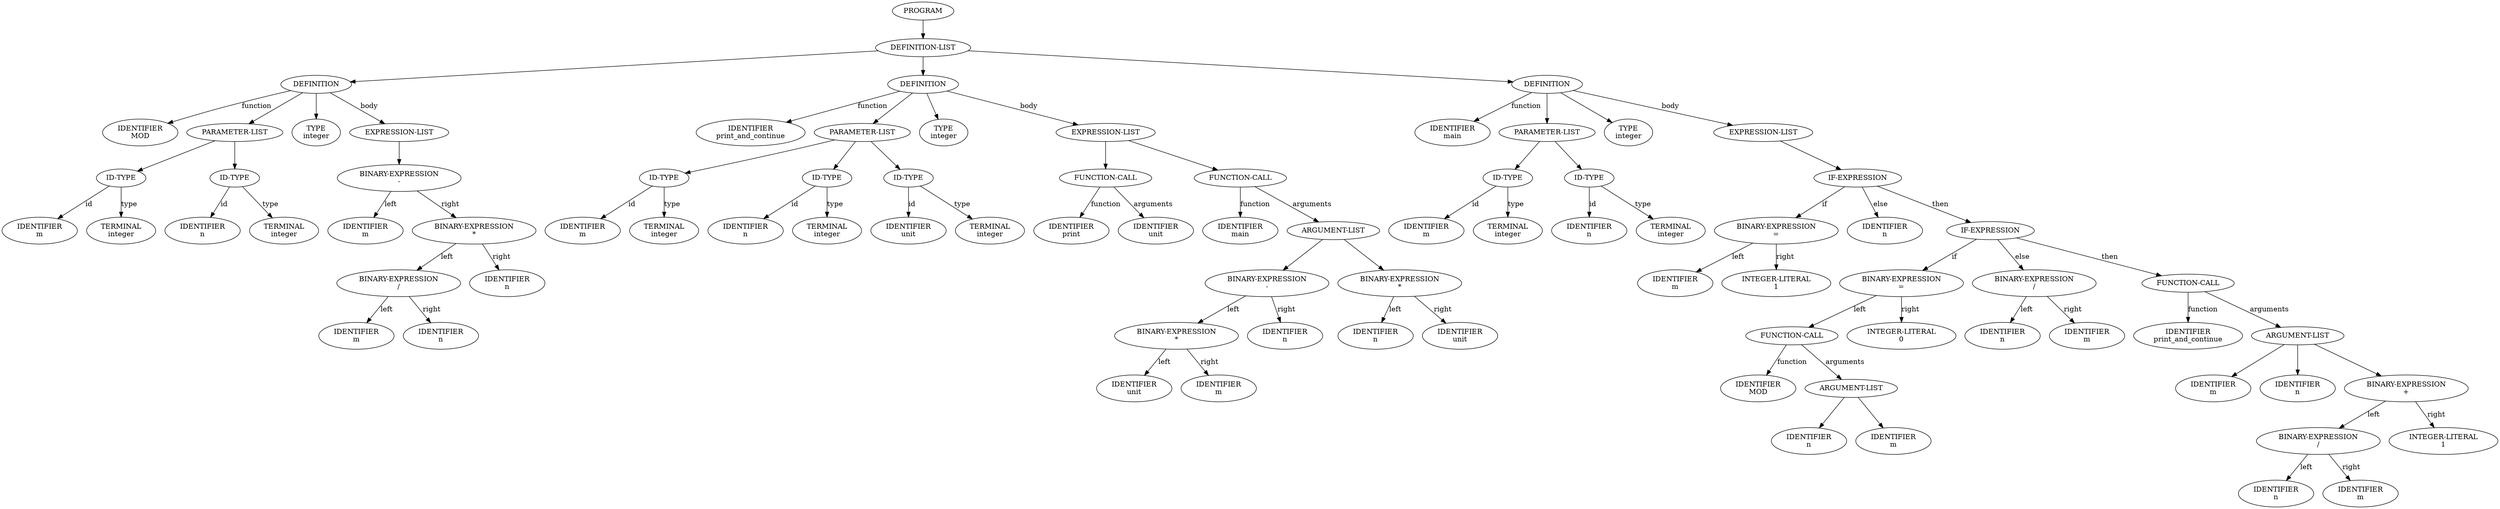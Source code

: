 digraph AST {
node0 [label="PROGRAM"]
node1 [label="DEFINITION-LIST"]
node2 [label="DEFINITION"]
node3 [label="IDENTIFIER\nMOD"]
node4 [label="PARAMETER-LIST"]
node5 [label="ID-TYPE"]
node6 [label="IDENTIFIER\nm"]
node7 [label="TERMINAL\ninteger"]
node8 [label="ID-TYPE"]
node9 [label="IDENTIFIER\nn"]
node10 [label="TERMINAL\ninteger"]
node11 [label="TYPE\ninteger"]
node12 [label="EXPRESSION-LIST"]
node13 [label="BINARY-EXPRESSION\n-"]
node14 [label="IDENTIFIER\nm"]
node15 [label="BINARY-EXPRESSION\n*"]
node16 [label="BINARY-EXPRESSION\n/"]
node17 [label="IDENTIFIER\nm"]
node18 [label="IDENTIFIER\nn"]
node19 [label="IDENTIFIER\nn"]
node20 [label="DEFINITION"]
node21 [label="IDENTIFIER\nprint_and_continue"]
node22 [label="PARAMETER-LIST"]
node23 [label="ID-TYPE"]
node24 [label="IDENTIFIER\nm"]
node25 [label="TERMINAL\ninteger"]
node26 [label="ID-TYPE"]
node27 [label="IDENTIFIER\nn"]
node28 [label="TERMINAL\ninteger"]
node29 [label="ID-TYPE"]
node30 [label="IDENTIFIER\nunit"]
node31 [label="TERMINAL\ninteger"]
node32 [label="TYPE\ninteger"]
node33 [label="EXPRESSION-LIST"]
node34 [label="FUNCTION-CALL"]
node35 [label="IDENTIFIER\nprint"]
node36 [label="IDENTIFIER\nunit"]
node37 [label="FUNCTION-CALL"]
node38 [label="IDENTIFIER\nmain"]
node39 [label="ARGUMENT-LIST"]
node40 [label="BINARY-EXPRESSION\n-"]
node41 [label="BINARY-EXPRESSION\n*"]
node42 [label="IDENTIFIER\nunit"]
node43 [label="IDENTIFIER\nm"]
node44 [label="IDENTIFIER\nn"]
node45 [label="BINARY-EXPRESSION\n*"]
node46 [label="IDENTIFIER\nn"]
node47 [label="IDENTIFIER\nunit"]
node48 [label="DEFINITION"]
node49 [label="IDENTIFIER\nmain"]
node50 [label="PARAMETER-LIST"]
node51 [label="ID-TYPE"]
node52 [label="IDENTIFIER\nm"]
node53 [label="TERMINAL\ninteger"]
node54 [label="ID-TYPE"]
node55 [label="IDENTIFIER\nn"]
node56 [label="TERMINAL\ninteger"]
node57 [label="TYPE\ninteger"]
node58 [label="EXPRESSION-LIST"]
node59 [label="IF-EXPRESSION"]
node60 [label="BINARY-EXPRESSION\n="]
node61 [label="IDENTIFIER\nm"]
node62 [label="INTEGER-LITERAL\n1"]
node63 [label="IDENTIFIER\nn"]
node64 [label="IF-EXPRESSION"]
node65 [label="BINARY-EXPRESSION\n="]
node66 [label="FUNCTION-CALL"]
node67 [label="IDENTIFIER\nMOD"]
node68 [label="ARGUMENT-LIST"]
node69 [label="IDENTIFIER\nn"]
node70 [label="IDENTIFIER\nm"]
node71 [label="INTEGER-LITERAL\n0"]
node72 [label="BINARY-EXPRESSION\n/"]
node73 [label="IDENTIFIER\nn"]
node74 [label="IDENTIFIER\nm"]
node75 [label="FUNCTION-CALL"]
node76 [label="IDENTIFIER\nprint_and_continue"]
node77 [label="ARGUMENT-LIST"]
node78 [label="IDENTIFIER\nm"]
node79 [label="IDENTIFIER\nn"]
node80 [label="BINARY-EXPRESSION\n+"]
node81 [label="BINARY-EXPRESSION\n/"]
node82 [label="IDENTIFIER\nn"]
node83 [label="IDENTIFIER\nm"]
node84 [label="INTEGER-LITERAL\n1"]
node2 -> node3 [label="function"]
node5 -> node6 [label="id"]
node5 -> node7 [label="type"]
node4 -> node5
node8 -> node9 [label="id"]
node8 -> node10 [label="type"]
node4 -> node8
node2 -> node4
node2 -> node11
node13 -> node14 [label="left"]
node16 -> node17 [label="left"]
node16 -> node18 [label="right"]
node15 -> node16 [label="left"]
node15 -> node19 [label="right"]
node13 -> node15 [label="right"]
node12 -> node13
node2 -> node12 [label="body"]
node1 -> node2
node20 -> node21 [label="function"]
node23 -> node24 [label="id"]
node23 -> node25 [label="type"]
node22 -> node23
node26 -> node27 [label="id"]
node26 -> node28 [label="type"]
node22 -> node26
node29 -> node30 [label="id"]
node29 -> node31 [label="type"]
node22 -> node29
node20 -> node22
node20 -> node32
node34 -> node35 [label="function"]
node34 -> node36 [label="arguments"]
node33 -> node34
node37 -> node38 [label="function"]
node41 -> node42 [label="left"]
node41 -> node43 [label="right"]
node40 -> node41 [label="left"]
node40 -> node44 [label="right"]
node39 -> node40
node45 -> node46 [label="left"]
node45 -> node47 [label="right"]
node39 -> node45
node37 -> node39 [label="arguments"]
node33 -> node37
node20 -> node33 [label="body"]
node1 -> node20
node48 -> node49 [label="function"]
node51 -> node52 [label="id"]
node51 -> node53 [label="type"]
node50 -> node51
node54 -> node55 [label="id"]
node54 -> node56 [label="type"]
node50 -> node54
node48 -> node50
node48 -> node57
node60 -> node61 [label="left"]
node60 -> node62 [label="right"]
node59 -> node60 [label="if"]
node59 -> node63 [label="else"]
node66 -> node67 [label="function"]
node68 -> node69
node68 -> node70
node66 -> node68 [label="arguments"]
node65 -> node66 [label="left"]
node65 -> node71 [label="right"]
node64 -> node65 [label="if"]
node72 -> node73 [label="left"]
node72 -> node74 [label="right"]
node64 -> node72 [label="else"]
node75 -> node76 [label="function"]
node77 -> node78
node77 -> node79
node81 -> node82 [label="left"]
node81 -> node83 [label="right"]
node80 -> node81 [label="left"]
node80 -> node84 [label="right"]
node77 -> node80
node75 -> node77 [label="arguments"]
node64 -> node75 [label="then"]
node59 -> node64 [label="then"]
node58 -> node59
node48 -> node58 [label="body"]
node1 -> node48
node0 -> node1
}